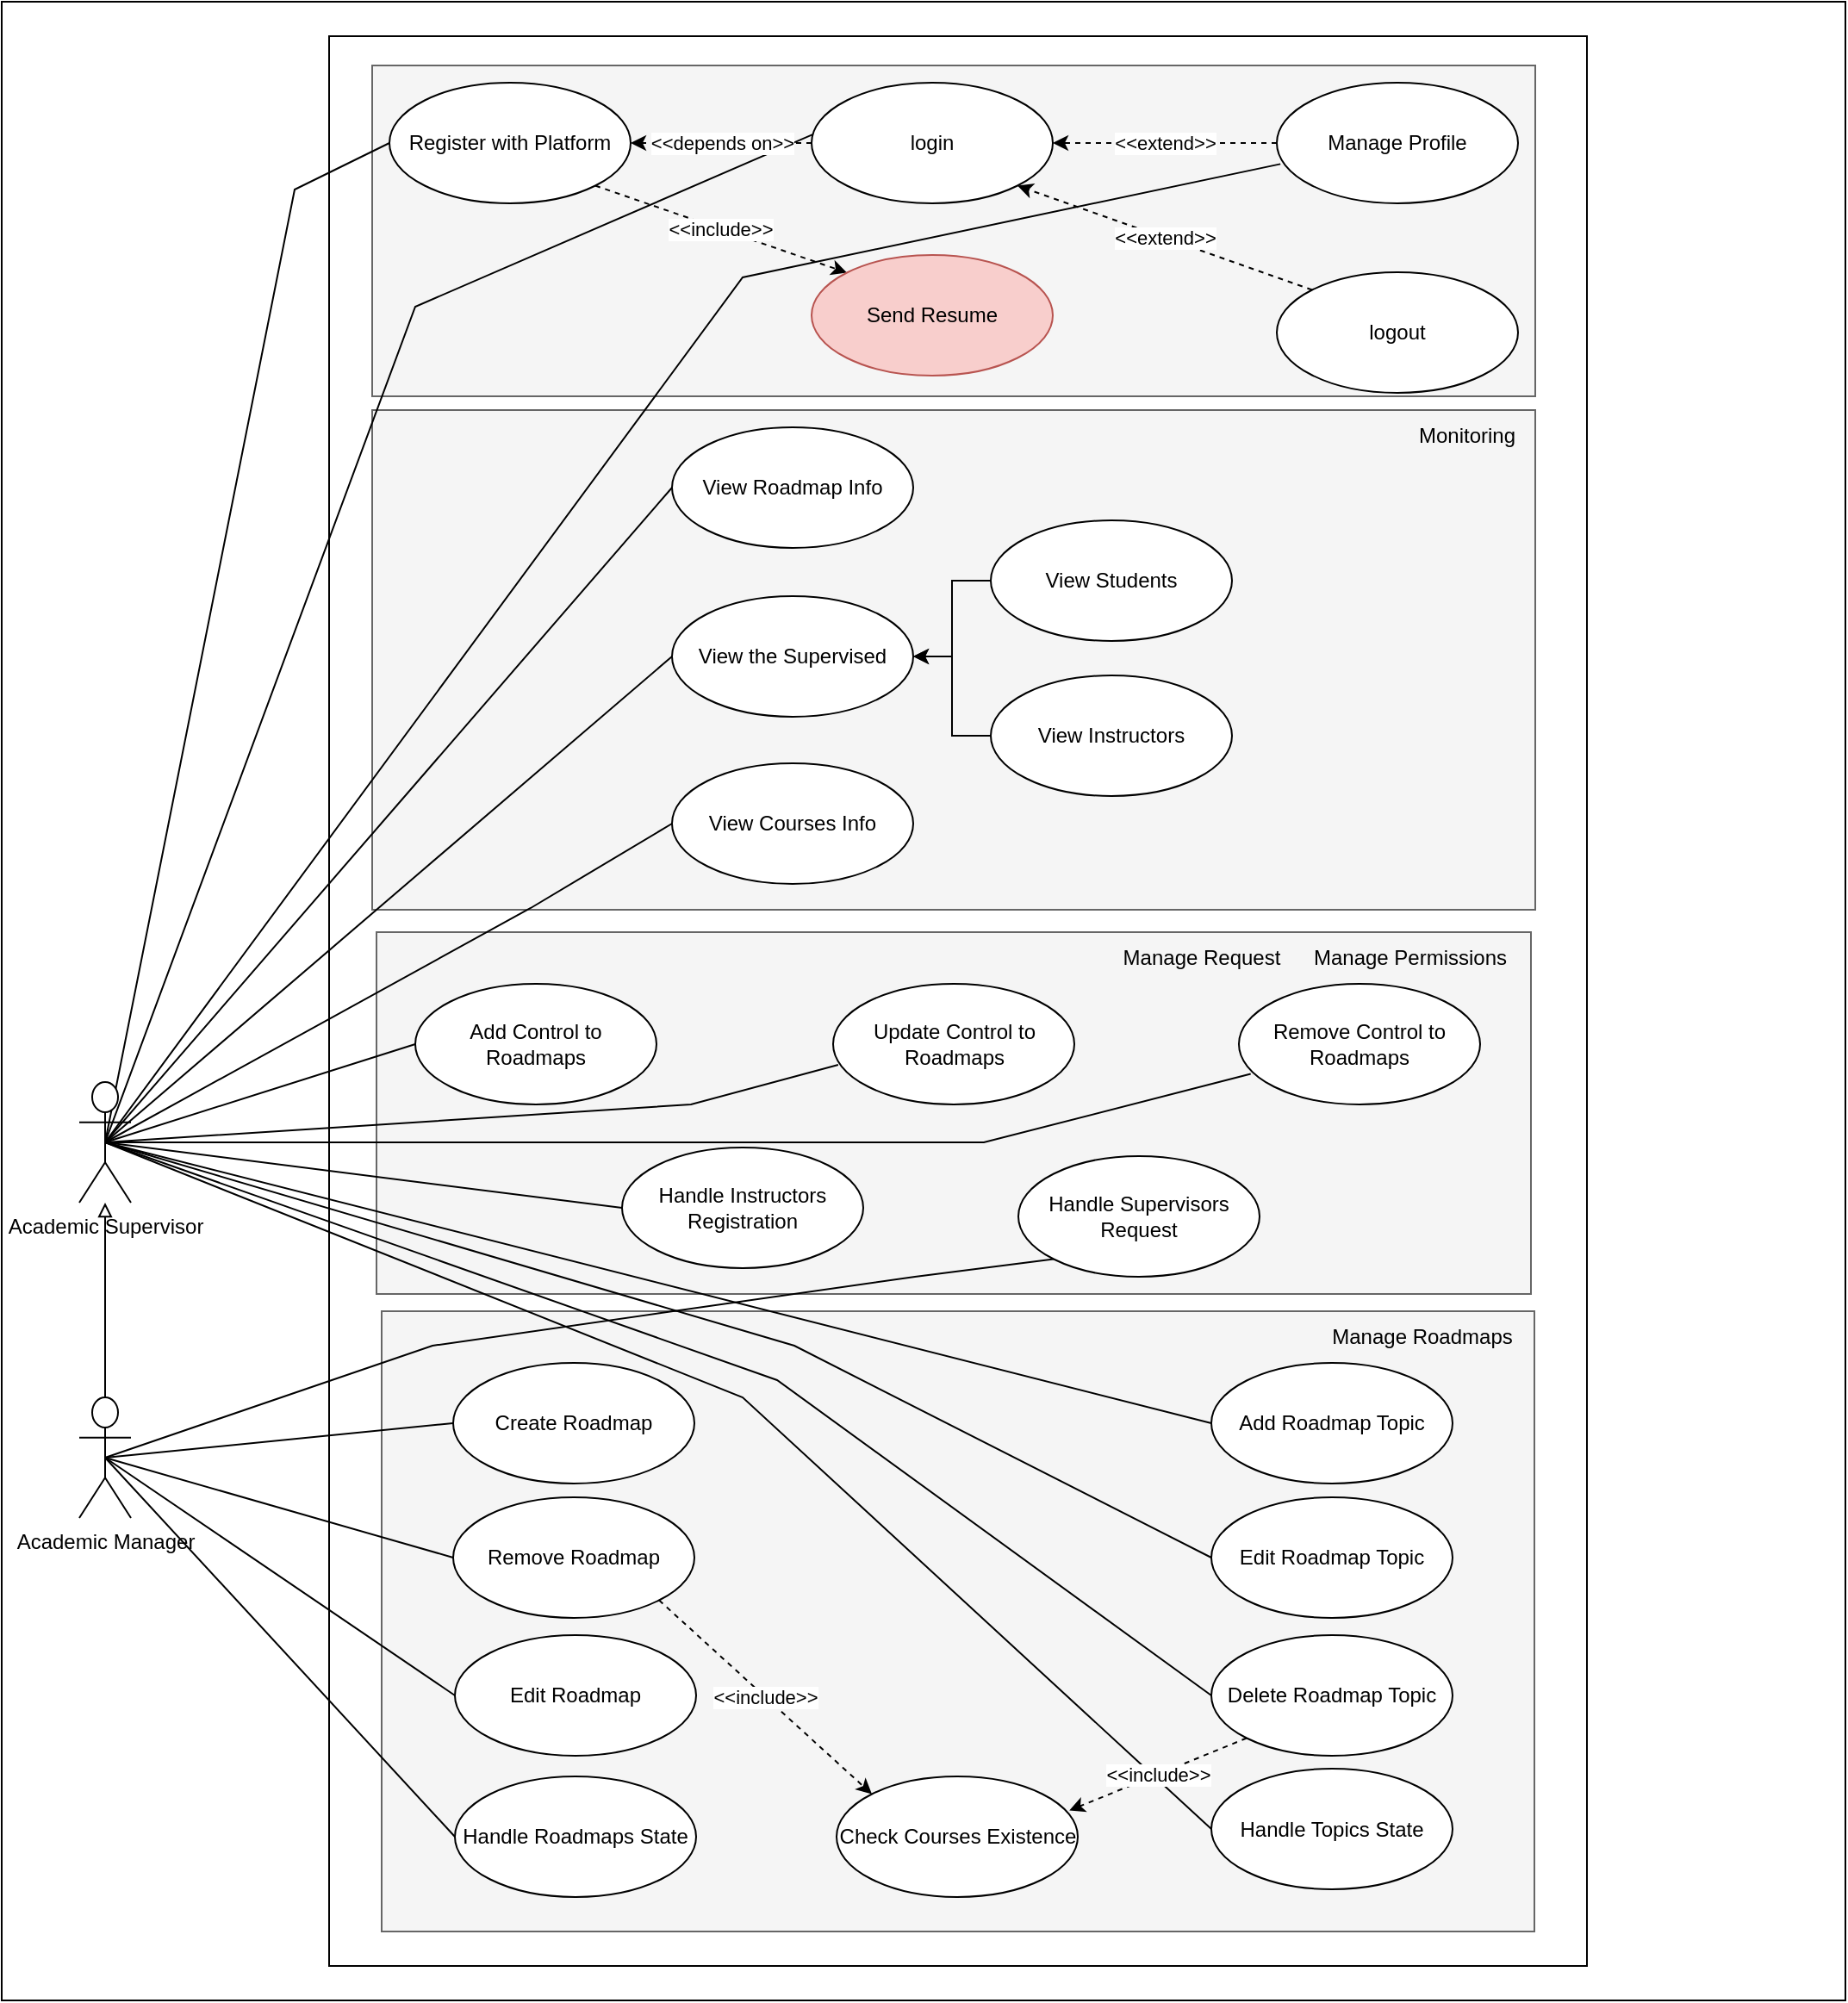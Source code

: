 <mxfile version="22.0.0" type="github">
  <diagram name="Page-1" id="JFE0y3j45iGbmOj6WJAN">
    <mxGraphModel dx="381" dy="-1258" grid="1" gridSize="10" guides="1" tooltips="1" connect="1" arrows="1" fold="1" page="1" pageScale="1" pageWidth="827" pageHeight="1169" math="0" shadow="0">
      <root>
        <mxCell id="0" />
        <mxCell id="1" parent="0" />
        <mxCell id="vR9J5qjApLn2bLfj71ka-1" value="" style="rounded=0;whiteSpace=wrap;html=1;movable=1;resizable=1;rotatable=1;deletable=1;editable=1;locked=0;connectable=1;" parent="1" vertex="1">
          <mxGeometry x="2450" y="3500" width="1070" height="1160" as="geometry" />
        </mxCell>
        <mxCell id="vR9J5qjApLn2bLfj71ka-2" value="" style="rounded=0;whiteSpace=wrap;html=1;movable=1;resizable=1;rotatable=1;deletable=1;editable=1;locked=0;connectable=1;" parent="1" vertex="1">
          <mxGeometry x="2640" y="3520" width="730" height="1120" as="geometry" />
        </mxCell>
        <mxCell id="vR9J5qjApLn2bLfj71ka-60" value="" style="rounded=0;whiteSpace=wrap;html=1;fillColor=#f5f5f5;strokeColor=#666666;fontColor=#333333;" parent="1" vertex="1">
          <mxGeometry x="2670.5" y="4260" width="669" height="360" as="geometry" />
        </mxCell>
        <mxCell id="vR9J5qjApLn2bLfj71ka-4" value="" style="rounded=0;whiteSpace=wrap;html=1;fillColor=#f5f5f5;strokeColor=#666666;fontColor=#333333;" parent="1" vertex="1">
          <mxGeometry x="2665" y="3737" width="675" height="290" as="geometry" />
        </mxCell>
        <mxCell id="vR9J5qjApLn2bLfj71ka-5" value="" style="rounded=0;whiteSpace=wrap;html=1;fillColor=#f5f5f5;strokeColor=#666666;fontColor=#333333;" parent="1" vertex="1">
          <mxGeometry x="2665" y="3537" width="675" height="192" as="geometry" />
        </mxCell>
        <mxCell id="vR9J5qjApLn2bLfj71ka-6" value="" style="rounded=0;whiteSpace=wrap;html=1;fillColor=#f5f5f5;strokeColor=#666666;fontColor=#333333;" parent="1" vertex="1">
          <mxGeometry x="2667.5" y="4040" width="670" height="210" as="geometry" />
        </mxCell>
        <mxCell id="vR9J5qjApLn2bLfj71ka-8" style="rounded=0;orthogonalLoop=1;jettySize=auto;html=1;exitX=0.5;exitY=0.5;exitDx=0;exitDy=0;exitPerimeter=0;entryX=0.5;entryY=0;entryDx=0;entryDy=0;endArrow=none;endFill=0;" parent="1" source="vR9J5qjApLn2bLfj71ka-24" target="vR9J5qjApLn2bLfj71ka-26" edge="1">
          <mxGeometry relative="1" as="geometry">
            <Array as="points">
              <mxPoint x="2690" y="3677" />
            </Array>
          </mxGeometry>
        </mxCell>
        <mxCell id="vR9J5qjApLn2bLfj71ka-9" style="rounded=0;orthogonalLoop=1;jettySize=auto;html=1;exitX=0.5;exitY=0.5;exitDx=0;exitDy=0;exitPerimeter=0;entryX=0;entryY=0.5;entryDx=0;entryDy=0;endArrow=none;endFill=0;" parent="1" source="vR9J5qjApLn2bLfj71ka-24" target="vR9J5qjApLn2bLfj71ka-52" edge="1">
          <mxGeometry relative="1" as="geometry" />
        </mxCell>
        <mxCell id="vR9J5qjApLn2bLfj71ka-10" style="rounded=0;orthogonalLoop=1;jettySize=auto;html=1;exitX=0.5;exitY=0.5;exitDx=0;exitDy=0;exitPerimeter=0;entryX=0;entryY=0.5;entryDx=0;entryDy=0;endArrow=none;endFill=0;" parent="1" source="vR9J5qjApLn2bLfj71ka-24" target="vR9J5qjApLn2bLfj71ka-55" edge="1">
          <mxGeometry relative="1" as="geometry">
            <mxPoint x="2920.0" y="3884" as="targetPoint" />
          </mxGeometry>
        </mxCell>
        <mxCell id="vR9J5qjApLn2bLfj71ka-11" style="rounded=0;orthogonalLoop=1;jettySize=auto;html=1;exitX=0.5;exitY=0.5;exitDx=0;exitDy=0;exitPerimeter=0;entryX=0;entryY=0.5;entryDx=0;entryDy=0;endArrow=none;endFill=0;" parent="1" source="vR9J5qjApLn2bLfj71ka-24" target="vR9J5qjApLn2bLfj71ka-53" edge="1">
          <mxGeometry relative="1" as="geometry">
            <Array as="points">
              <mxPoint x="2757" y="4026" />
            </Array>
          </mxGeometry>
        </mxCell>
        <mxCell id="vR9J5qjApLn2bLfj71ka-12" style="rounded=0;orthogonalLoop=1;jettySize=auto;html=1;exitX=0.5;exitY=0.5;exitDx=0;exitDy=0;exitPerimeter=0;entryX=0;entryY=0.5;entryDx=0;entryDy=0;endArrow=none;endFill=0;" parent="1" source="vR9J5qjApLn2bLfj71ka-24" target="vR9J5qjApLn2bLfj71ka-31" edge="1">
          <mxGeometry relative="1" as="geometry">
            <Array as="points">
              <mxPoint x="2620" y="3609" />
            </Array>
          </mxGeometry>
        </mxCell>
        <mxCell id="vR9J5qjApLn2bLfj71ka-13" style="rounded=0;orthogonalLoop=1;jettySize=auto;html=1;endArrow=none;endFill=0;entryX=0;entryY=0.5;entryDx=0;entryDy=0;exitX=0.5;exitY=0.5;exitDx=0;exitDy=0;exitPerimeter=0;" parent="1" source="vR9J5qjApLn2bLfj71ka-24" target="vR9J5qjApLn2bLfj71ka-35" edge="1">
          <mxGeometry relative="1" as="geometry">
            <mxPoint x="2709.121" y="4280.593" as="targetPoint" />
            <Array as="points" />
          </mxGeometry>
        </mxCell>
        <mxCell id="vR9J5qjApLn2bLfj71ka-14" style="rounded=0;orthogonalLoop=1;jettySize=auto;html=1;exitX=0.5;exitY=0.5;exitDx=0;exitDy=0;exitPerimeter=0;entryX=0.021;entryY=0.672;entryDx=0;entryDy=0;endArrow=none;endFill=0;entryPerimeter=0;" parent="1" source="vR9J5qjApLn2bLfj71ka-24" target="vR9J5qjApLn2bLfj71ka-37" edge="1">
          <mxGeometry relative="1" as="geometry">
            <Array as="points">
              <mxPoint x="2850" y="4140" />
            </Array>
          </mxGeometry>
        </mxCell>
        <mxCell id="vR9J5qjApLn2bLfj71ka-15" style="rounded=0;orthogonalLoop=1;jettySize=auto;html=1;exitX=0.5;exitY=0.5;exitDx=0;exitDy=0;exitPerimeter=0;entryX=0.049;entryY=0.747;entryDx=0;entryDy=0;endArrow=none;endFill=0;entryPerimeter=0;" parent="1" source="vR9J5qjApLn2bLfj71ka-24" target="vR9J5qjApLn2bLfj71ka-38" edge="1">
          <mxGeometry relative="1" as="geometry">
            <Array as="points">
              <mxPoint x="3020" y="4162" />
            </Array>
          </mxGeometry>
        </mxCell>
        <mxCell id="vR9J5qjApLn2bLfj71ka-17" style="rounded=0;orthogonalLoop=1;jettySize=auto;html=1;exitX=0.5;exitY=0.5;exitDx=0;exitDy=0;exitPerimeter=0;entryX=0;entryY=0.5;entryDx=0;entryDy=0;endArrow=none;endFill=0;" parent="1" source="vR9J5qjApLn2bLfj71ka-24" target="vR9J5qjApLn2bLfj71ka-61" edge="1">
          <mxGeometry relative="1" as="geometry" />
        </mxCell>
        <mxCell id="vR9J5qjApLn2bLfj71ka-18" style="rounded=0;orthogonalLoop=1;jettySize=auto;html=1;exitX=0.5;exitY=0.5;exitDx=0;exitDy=0;exitPerimeter=0;entryX=0;entryY=0.5;entryDx=0;entryDy=0;endArrow=none;endFill=0;" parent="1" source="vR9J5qjApLn2bLfj71ka-24" target="vR9J5qjApLn2bLfj71ka-63" edge="1">
          <mxGeometry relative="1" as="geometry">
            <Array as="points">
              <mxPoint x="2910" y="4280" />
            </Array>
          </mxGeometry>
        </mxCell>
        <mxCell id="vR9J5qjApLn2bLfj71ka-19" style="rounded=0;orthogonalLoop=1;jettySize=auto;html=1;exitX=0.5;exitY=0.5;exitDx=0;exitDy=0;exitPerimeter=0;entryX=0;entryY=0.5;entryDx=0;entryDy=0;endArrow=none;endFill=0;" parent="1" source="vR9J5qjApLn2bLfj71ka-24" target="vR9J5qjApLn2bLfj71ka-62" edge="1">
          <mxGeometry relative="1" as="geometry">
            <Array as="points">
              <mxPoint x="2900" y="4300" />
            </Array>
          </mxGeometry>
        </mxCell>
        <mxCell id="vR9J5qjApLn2bLfj71ka-20" style="rounded=0;orthogonalLoop=1;jettySize=auto;html=1;exitX=0.5;exitY=0.5;exitDx=0;exitDy=0;exitPerimeter=0;entryX=0;entryY=0.5;entryDx=0;entryDy=0;endArrow=none;endFill=0;" parent="1" source="vR9J5qjApLn2bLfj71ka-24" target="vR9J5qjApLn2bLfj71ka-42" edge="1">
          <mxGeometry relative="1" as="geometry" />
        </mxCell>
        <mxCell id="vR9J5qjApLn2bLfj71ka-23" style="rounded=0;orthogonalLoop=1;jettySize=auto;html=1;exitX=0.5;exitY=0.5;exitDx=0;exitDy=0;exitPerimeter=0;entryX=0;entryY=0.5;entryDx=0;entryDy=0;endArrow=none;endFill=0;" parent="1" source="vR9J5qjApLn2bLfj71ka-24" target="vR9J5qjApLn2bLfj71ka-68" edge="1">
          <mxGeometry relative="1" as="geometry">
            <Array as="points">
              <mxPoint x="2880" y="4310" />
            </Array>
          </mxGeometry>
        </mxCell>
        <mxCell id="vR9J5qjApLn2bLfj71ka-69" style="rounded=0;orthogonalLoop=1;jettySize=auto;html=1;exitX=0.5;exitY=0.5;exitDx=0;exitDy=0;exitPerimeter=0;entryX=0.015;entryY=0.674;entryDx=0;entryDy=0;entryPerimeter=0;endArrow=none;endFill=0;" parent="1" source="vR9J5qjApLn2bLfj71ka-24" target="vR9J5qjApLn2bLfj71ka-28" edge="1">
          <mxGeometry relative="1" as="geometry">
            <Array as="points">
              <mxPoint x="2880" y="3660" />
            </Array>
          </mxGeometry>
        </mxCell>
        <mxCell id="vR9J5qjApLn2bLfj71ka-24" value="Academic Supervisor" style="shape=umlActor;verticalLabelPosition=bottom;verticalAlign=top;html=1;outlineConnect=0;" parent="1" vertex="1">
          <mxGeometry x="2495" y="4127" width="30" height="70" as="geometry" />
        </mxCell>
        <mxCell id="vR9J5qjApLn2bLfj71ka-25" value="&amp;lt;&amp;lt;depends on&amp;gt;&amp;gt;" style="rounded=0;orthogonalLoop=1;jettySize=auto;html=1;exitX=0;exitY=0.5;exitDx=0;exitDy=0;dashed=1;" parent="1" source="vR9J5qjApLn2bLfj71ka-26" target="vR9J5qjApLn2bLfj71ka-31" edge="1">
          <mxGeometry relative="1" as="geometry" />
        </mxCell>
        <mxCell id="vR9J5qjApLn2bLfj71ka-26" value="login" style="ellipse;whiteSpace=wrap;html=1;" parent="1" vertex="1">
          <mxGeometry x="2920" y="3547" width="140" height="70" as="geometry" />
        </mxCell>
        <mxCell id="vR9J5qjApLn2bLfj71ka-27" value="&amp;lt;&amp;lt;extend&amp;gt;&amp;gt;" style="edgeStyle=orthogonalEdgeStyle;rounded=0;orthogonalLoop=1;jettySize=auto;html=1;dashed=1;" parent="1" source="vR9J5qjApLn2bLfj71ka-28" target="vR9J5qjApLn2bLfj71ka-26" edge="1">
          <mxGeometry relative="1" as="geometry" />
        </mxCell>
        <mxCell id="vR9J5qjApLn2bLfj71ka-28" value="Manage Profile" style="ellipse;whiteSpace=wrap;html=1;" parent="1" vertex="1">
          <mxGeometry x="3190" y="3547" width="140" height="70" as="geometry" />
        </mxCell>
        <mxCell id="vR9J5qjApLn2bLfj71ka-30" value="&amp;lt;&amp;lt;include&amp;gt;&amp;gt;" style="rounded=0;orthogonalLoop=1;jettySize=auto;html=1;exitX=1;exitY=1;exitDx=0;exitDy=0;entryX=0;entryY=0;entryDx=0;entryDy=0;dashed=1;" parent="1" source="vR9J5qjApLn2bLfj71ka-31" target="vR9J5qjApLn2bLfj71ka-32" edge="1">
          <mxGeometry relative="1" as="geometry" />
        </mxCell>
        <mxCell id="vR9J5qjApLn2bLfj71ka-31" value="Register with Platform" style="ellipse;whiteSpace=wrap;html=1;" parent="1" vertex="1">
          <mxGeometry x="2675" y="3547" width="140" height="70" as="geometry" />
        </mxCell>
        <mxCell id="vR9J5qjApLn2bLfj71ka-32" value="&lt;span data-lucid-content=&quot;{&amp;quot;t&amp;quot;:&amp;quot;Send Resume to Acadamic Manager&amp;quot;,&amp;quot;m&amp;quot;:[]}&quot; data-lucid-type=&quot;application/vnd.lucid.text&quot;&gt;&lt;span&gt;Send Resume&lt;/span&gt;&lt;/span&gt;" style="ellipse;whiteSpace=wrap;html=1;fillColor=#f8cecc;strokeColor=#b85450;" parent="1" vertex="1">
          <mxGeometry x="2920" y="3647" width="140" height="70" as="geometry" />
        </mxCell>
        <mxCell id="vR9J5qjApLn2bLfj71ka-33" value="&amp;lt;&amp;lt;extend&amp;gt;&amp;gt;" style="rounded=0;orthogonalLoop=1;jettySize=auto;html=1;exitX=0;exitY=0;exitDx=0;exitDy=0;entryX=1;entryY=1;entryDx=0;entryDy=0;dashed=1;" parent="1" source="vR9J5qjApLn2bLfj71ka-34" target="vR9J5qjApLn2bLfj71ka-26" edge="1">
          <mxGeometry relative="1" as="geometry" />
        </mxCell>
        <mxCell id="vR9J5qjApLn2bLfj71ka-34" value="logout" style="ellipse;whiteSpace=wrap;html=1;" parent="1" vertex="1">
          <mxGeometry x="3190" y="3657" width="140" height="70" as="geometry" />
        </mxCell>
        <mxCell id="vR9J5qjApLn2bLfj71ka-35" value="Add Control to Roadmaps" style="ellipse;whiteSpace=wrap;html=1;" parent="1" vertex="1">
          <mxGeometry x="2690" y="4070" width="140" height="70" as="geometry" />
        </mxCell>
        <mxCell id="vR9J5qjApLn2bLfj71ka-37" value="Update Control to Roadmaps" style="ellipse;whiteSpace=wrap;html=1;" parent="1" vertex="1">
          <mxGeometry x="2932.5" y="4070" width="140" height="70" as="geometry" />
        </mxCell>
        <mxCell id="vR9J5qjApLn2bLfj71ka-38" value="Remove Control to Roadmaps" style="ellipse;whiteSpace=wrap;html=1;" parent="1" vertex="1">
          <mxGeometry x="3168" y="4070" width="140" height="70" as="geometry" />
        </mxCell>
        <mxCell id="vR9J5qjApLn2bLfj71ka-40" value="Manage Permissions" style="text;html=1;align=center;verticalAlign=middle;resizable=0;points=[];autosize=1;strokeColor=none;fillColor=none;" parent="1" vertex="1">
          <mxGeometry x="3196.75" y="4040" width="140" height="30" as="geometry" />
        </mxCell>
        <mxCell id="vR9J5qjApLn2bLfj71ka-41" value="Manage Request" style="text;html=1;align=center;verticalAlign=middle;resizable=0;points=[];autosize=1;strokeColor=none;fillColor=none;" parent="1" vertex="1">
          <mxGeometry x="3090.5" y="4040" width="110" height="30" as="geometry" />
        </mxCell>
        <mxCell id="vR9J5qjApLn2bLfj71ka-42" value="Handle Instructors Registration" style="ellipse;whiteSpace=wrap;html=1;" parent="1" vertex="1">
          <mxGeometry x="2810" y="4165" width="140" height="70" as="geometry" />
        </mxCell>
        <mxCell id="vR9J5qjApLn2bLfj71ka-52" value="View Roadmap Info" style="ellipse;whiteSpace=wrap;html=1;" parent="1" vertex="1">
          <mxGeometry x="2839" y="3747" width="140" height="70" as="geometry" />
        </mxCell>
        <mxCell id="vR9J5qjApLn2bLfj71ka-53" value="View Courses Info" style="ellipse;whiteSpace=wrap;html=1;" parent="1" vertex="1">
          <mxGeometry x="2839" y="3942" width="140" height="70" as="geometry" />
        </mxCell>
        <mxCell id="vR9J5qjApLn2bLfj71ka-54" value="Monitoring" style="text;html=1;align=center;verticalAlign=middle;resizable=0;points=[];autosize=1;strokeColor=none;fillColor=none;" parent="1" vertex="1">
          <mxGeometry x="3260" y="3737" width="80" height="30" as="geometry" />
        </mxCell>
        <mxCell id="vR9J5qjApLn2bLfj71ka-55" value="View the Supervised" style="ellipse;whiteSpace=wrap;html=1;" parent="1" vertex="1">
          <mxGeometry x="2839" y="3845" width="140" height="70" as="geometry" />
        </mxCell>
        <mxCell id="vR9J5qjApLn2bLfj71ka-56" style="edgeStyle=orthogonalEdgeStyle;rounded=0;orthogonalLoop=1;jettySize=auto;html=1;exitX=0;exitY=0.5;exitDx=0;exitDy=0;entryX=1;entryY=0.5;entryDx=0;entryDy=0;" parent="1" source="vR9J5qjApLn2bLfj71ka-57" target="vR9J5qjApLn2bLfj71ka-55" edge="1">
          <mxGeometry relative="1" as="geometry" />
        </mxCell>
        <mxCell id="vR9J5qjApLn2bLfj71ka-57" value="View Students" style="ellipse;whiteSpace=wrap;html=1;" parent="1" vertex="1">
          <mxGeometry x="3024" y="3801" width="140" height="70" as="geometry" />
        </mxCell>
        <mxCell id="vR9J5qjApLn2bLfj71ka-58" style="edgeStyle=orthogonalEdgeStyle;rounded=0;orthogonalLoop=1;jettySize=auto;html=1;entryX=1;entryY=0.5;entryDx=0;entryDy=0;" parent="1" source="vR9J5qjApLn2bLfj71ka-59" target="vR9J5qjApLn2bLfj71ka-55" edge="1">
          <mxGeometry relative="1" as="geometry" />
        </mxCell>
        <mxCell id="vR9J5qjApLn2bLfj71ka-59" value="View Instructors" style="ellipse;whiteSpace=wrap;html=1;" parent="1" vertex="1">
          <mxGeometry x="3024" y="3891" width="140" height="70" as="geometry" />
        </mxCell>
        <mxCell id="vR9J5qjApLn2bLfj71ka-61" value="Add Roadmap Topic" style="ellipse;whiteSpace=wrap;html=1;" parent="1" vertex="1">
          <mxGeometry x="3152" y="4290" width="140" height="70" as="geometry" />
        </mxCell>
        <mxCell id="vR9J5qjApLn2bLfj71ka-62" value="Delete Roadmap Topic" style="ellipse;whiteSpace=wrap;html=1;" parent="1" vertex="1">
          <mxGeometry x="3152" y="4448" width="140" height="70" as="geometry" />
        </mxCell>
        <mxCell id="vR9J5qjApLn2bLfj71ka-63" value="Edit Roadmap Topic" style="ellipse;whiteSpace=wrap;html=1;" parent="1" vertex="1">
          <mxGeometry x="3152" y="4368" width="140" height="70" as="geometry" />
        </mxCell>
        <mxCell id="vR9J5qjApLn2bLfj71ka-64" value="Check Courses Existence" style="ellipse;whiteSpace=wrap;html=1;" parent="1" vertex="1">
          <mxGeometry x="2934.5" y="4530" width="140" height="70" as="geometry" />
        </mxCell>
        <mxCell id="vR9J5qjApLn2bLfj71ka-65" value="Manage Roadmaps" style="text;html=1;align=center;verticalAlign=middle;resizable=0;points=[];autosize=1;strokeColor=none;fillColor=none;" parent="1" vertex="1">
          <mxGeometry x="3208.75" y="4260" width="130" height="30" as="geometry" />
        </mxCell>
        <mxCell id="vR9J5qjApLn2bLfj71ka-66" value="&amp;lt;&amp;lt;include&amp;gt;&amp;gt;" style="rounded=0;orthogonalLoop=1;jettySize=auto;html=1;exitX=0;exitY=1;exitDx=0;exitDy=0;entryX=0.965;entryY=0.283;entryDx=0;entryDy=0;dashed=1;entryPerimeter=0;" parent="1" source="vR9J5qjApLn2bLfj71ka-62" target="vR9J5qjApLn2bLfj71ka-64" edge="1">
          <mxGeometry relative="1" as="geometry" />
        </mxCell>
        <mxCell id="vR9J5qjApLn2bLfj71ka-68" value="Handle Topics State" style="ellipse;whiteSpace=wrap;html=1;" parent="1" vertex="1">
          <mxGeometry x="3152" y="4525.5" width="140" height="70" as="geometry" />
        </mxCell>
        <mxCell id="u3hUM4vYgVp5czVDkb3f-2" style="edgeStyle=orthogonalEdgeStyle;rounded=0;orthogonalLoop=1;jettySize=auto;html=1;exitX=0.5;exitY=0;exitDx=0;exitDy=0;exitPerimeter=0;endArrow=block;endFill=0;" edge="1" parent="1" source="u3hUM4vYgVp5czVDkb3f-1" target="vR9J5qjApLn2bLfj71ka-24">
          <mxGeometry relative="1" as="geometry" />
        </mxCell>
        <mxCell id="u3hUM4vYgVp5czVDkb3f-4" style="rounded=0;orthogonalLoop=1;jettySize=auto;html=1;exitX=0.5;exitY=0.5;exitDx=0;exitDy=0;exitPerimeter=0;entryX=0;entryY=1;entryDx=0;entryDy=0;endArrow=none;endFill=0;" edge="1" parent="1" source="u3hUM4vYgVp5czVDkb3f-1" target="u3hUM4vYgVp5czVDkb3f-3">
          <mxGeometry relative="1" as="geometry">
            <Array as="points">
              <mxPoint x="2700" y="4280" />
              <mxPoint x="2980" y="4240" />
            </Array>
          </mxGeometry>
        </mxCell>
        <mxCell id="u3hUM4vYgVp5czVDkb3f-20" style="rounded=0;orthogonalLoop=1;jettySize=auto;html=1;exitX=0.5;exitY=0.5;exitDx=0;exitDy=0;exitPerimeter=0;entryX=0;entryY=0.5;entryDx=0;entryDy=0;endArrow=none;endFill=0;" edge="1" parent="1" source="u3hUM4vYgVp5czVDkb3f-1" target="u3hUM4vYgVp5czVDkb3f-18">
          <mxGeometry relative="1" as="geometry" />
        </mxCell>
        <mxCell id="u3hUM4vYgVp5czVDkb3f-21" style="rounded=0;orthogonalLoop=1;jettySize=auto;html=1;exitX=0.5;exitY=0.5;exitDx=0;exitDy=0;exitPerimeter=0;entryX=0;entryY=0.5;entryDx=0;entryDy=0;endArrow=none;endFill=0;" edge="1" parent="1" source="u3hUM4vYgVp5czVDkb3f-1" target="u3hUM4vYgVp5czVDkb3f-12">
          <mxGeometry relative="1" as="geometry" />
        </mxCell>
        <mxCell id="u3hUM4vYgVp5czVDkb3f-22" style="rounded=0;orthogonalLoop=1;jettySize=auto;html=1;exitX=0.5;exitY=0.5;exitDx=0;exitDy=0;exitPerimeter=0;entryX=0;entryY=0.5;entryDx=0;entryDy=0;endArrow=none;endFill=0;" edge="1" parent="1" source="u3hUM4vYgVp5czVDkb3f-1" target="u3hUM4vYgVp5czVDkb3f-15">
          <mxGeometry relative="1" as="geometry" />
        </mxCell>
        <mxCell id="u3hUM4vYgVp5czVDkb3f-23" style="rounded=0;orthogonalLoop=1;jettySize=auto;html=1;exitX=0.5;exitY=0.5;exitDx=0;exitDy=0;exitPerimeter=0;entryX=0;entryY=0.5;entryDx=0;entryDy=0;endArrow=none;endFill=0;" edge="1" parent="1" source="u3hUM4vYgVp5czVDkb3f-1" target="u3hUM4vYgVp5czVDkb3f-8">
          <mxGeometry relative="1" as="geometry" />
        </mxCell>
        <mxCell id="u3hUM4vYgVp5czVDkb3f-1" value="Academic Manager" style="shape=umlActor;verticalLabelPosition=bottom;verticalAlign=top;html=1;outlineConnect=0;" vertex="1" parent="1">
          <mxGeometry x="2495" y="4310" width="30" height="70" as="geometry" />
        </mxCell>
        <mxCell id="u3hUM4vYgVp5czVDkb3f-3" value="Handle Supervisors Request" style="ellipse;whiteSpace=wrap;html=1;" vertex="1" parent="1">
          <mxGeometry x="3040" y="4170" width="140" height="70" as="geometry" />
        </mxCell>
        <mxCell id="u3hUM4vYgVp5czVDkb3f-18" value="Create Roadmap" style="ellipse;whiteSpace=wrap;html=1;" vertex="1" parent="1">
          <mxGeometry x="2712" y="4290" width="140" height="70" as="geometry" />
        </mxCell>
        <mxCell id="u3hUM4vYgVp5czVDkb3f-24" value="&amp;lt;&amp;lt;include&amp;gt;&amp;gt;" style="rounded=0;orthogonalLoop=1;jettySize=auto;html=1;exitX=1;exitY=1;exitDx=0;exitDy=0;entryX=0;entryY=0;entryDx=0;entryDy=0;dashed=1;" edge="1" parent="1" source="u3hUM4vYgVp5czVDkb3f-12" target="vR9J5qjApLn2bLfj71ka-64">
          <mxGeometry relative="1" as="geometry" />
        </mxCell>
        <mxCell id="u3hUM4vYgVp5czVDkb3f-12" value="Remove Roadmap" style="ellipse;whiteSpace=wrap;html=1;" vertex="1" parent="1">
          <mxGeometry x="2712" y="4368" width="140" height="70" as="geometry" />
        </mxCell>
        <mxCell id="u3hUM4vYgVp5czVDkb3f-15" value="Edit Roadmap" style="ellipse;whiteSpace=wrap;html=1;" vertex="1" parent="1">
          <mxGeometry x="2713" y="4448" width="140" height="70" as="geometry" />
        </mxCell>
        <mxCell id="u3hUM4vYgVp5czVDkb3f-8" value="Handle Roadmaps State" style="ellipse;whiteSpace=wrap;html=1;" vertex="1" parent="1">
          <mxGeometry x="2713" y="4530" width="140" height="70" as="geometry" />
        </mxCell>
      </root>
    </mxGraphModel>
  </diagram>
</mxfile>
